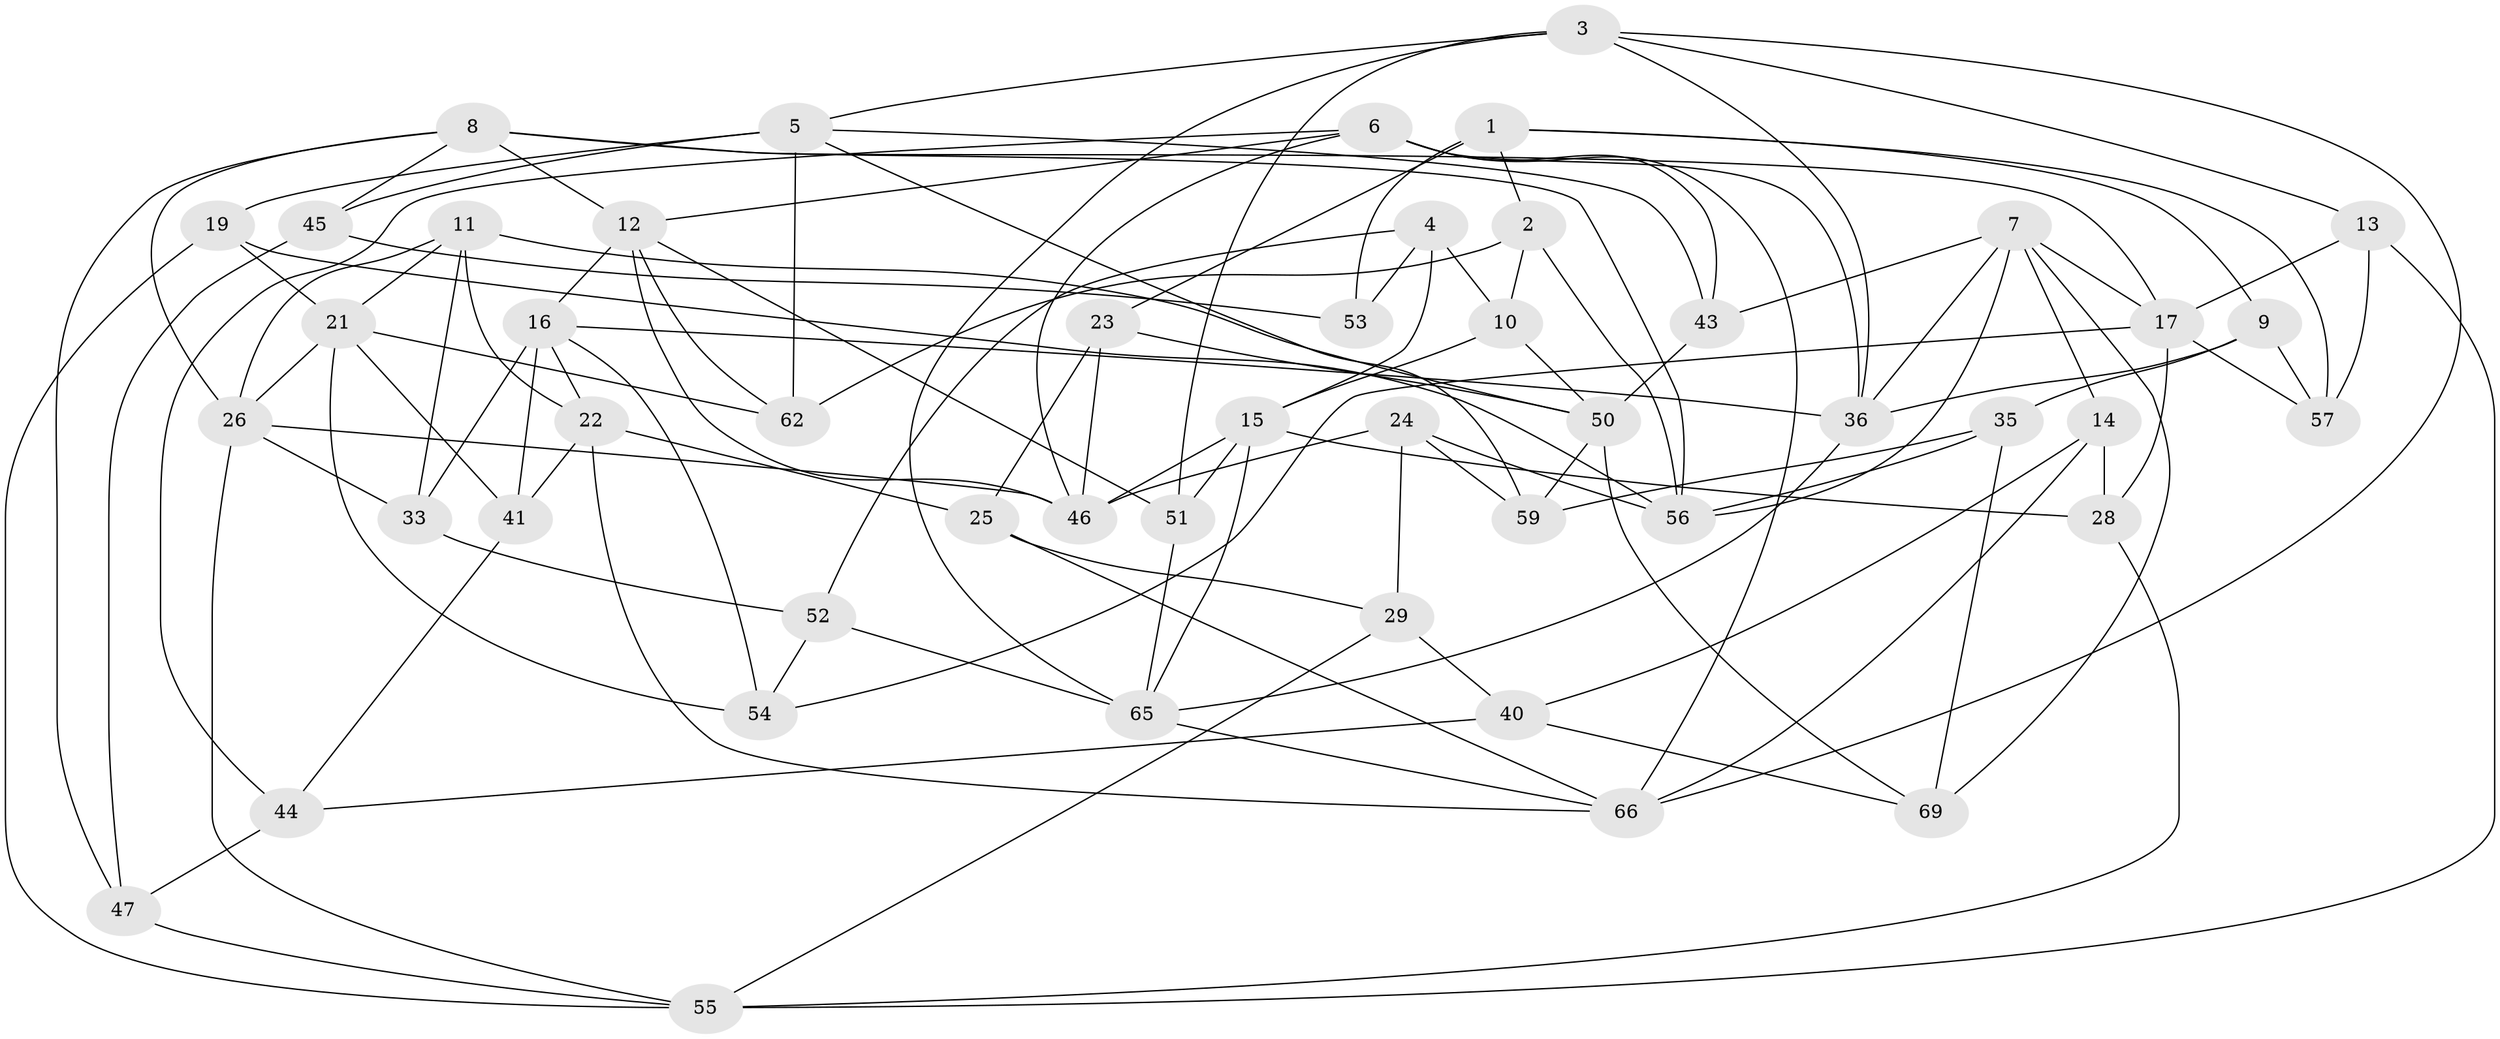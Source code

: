 // Generated by graph-tools (version 1.1) at 2025/52/02/27/25 19:52:29]
// undirected, 49 vertices, 117 edges
graph export_dot {
graph [start="1"]
  node [color=gray90,style=filled];
  1 [super="+27"];
  2;
  3 [super="+42"];
  4;
  5 [super="+60"];
  6 [super="+39"];
  7 [super="+18"];
  8 [super="+34"];
  9;
  10;
  11 [super="+32"];
  12 [super="+30"];
  13;
  14;
  15 [super="+31"];
  16 [super="+20"];
  17 [super="+37"];
  19;
  21 [super="+48"];
  22 [super="+64"];
  23;
  24;
  25;
  26 [super="+38"];
  28;
  29;
  33;
  35;
  36 [super="+49"];
  40;
  41;
  43;
  44;
  45;
  46 [super="+58"];
  47;
  50 [super="+63"];
  51;
  52;
  53;
  54;
  55 [super="+61"];
  56 [super="+68"];
  57;
  59;
  62;
  65 [super="+67"];
  66 [super="+70"];
  69;
  1 -- 57;
  1 -- 53 [weight=2];
  1 -- 23;
  1 -- 9;
  1 -- 2;
  2 -- 10;
  2 -- 62;
  2 -- 56;
  3 -- 13;
  3 -- 65;
  3 -- 5;
  3 -- 51;
  3 -- 36;
  3 -- 66;
  4 -- 52;
  4 -- 53;
  4 -- 10;
  4 -- 15;
  5 -- 19;
  5 -- 45;
  5 -- 43;
  5 -- 59;
  5 -- 62;
  6 -- 43;
  6 -- 44;
  6 -- 12;
  6 -- 36;
  6 -- 46;
  6 -- 66;
  7 -- 17;
  7 -- 36;
  7 -- 43;
  7 -- 56;
  7 -- 69;
  7 -- 14;
  8 -- 45;
  8 -- 17;
  8 -- 12;
  8 -- 26;
  8 -- 56;
  8 -- 47;
  9 -- 35;
  9 -- 57;
  9 -- 36;
  10 -- 50;
  10 -- 15;
  11 -- 50;
  11 -- 26;
  11 -- 22 [weight=2];
  11 -- 33;
  11 -- 21;
  12 -- 51;
  12 -- 62;
  12 -- 46;
  12 -- 16;
  13 -- 17;
  13 -- 57;
  13 -- 55;
  14 -- 66;
  14 -- 40;
  14 -- 28;
  15 -- 46;
  15 -- 28;
  15 -- 51;
  15 -- 65;
  16 -- 36;
  16 -- 41;
  16 -- 54;
  16 -- 33;
  16 -- 22;
  17 -- 28;
  17 -- 54;
  17 -- 57;
  19 -- 56;
  19 -- 55;
  19 -- 21;
  21 -- 62;
  21 -- 26;
  21 -- 41;
  21 -- 54;
  22 -- 41;
  22 -- 25;
  22 -- 66;
  23 -- 25;
  23 -- 50;
  23 -- 46;
  24 -- 29;
  24 -- 56;
  24 -- 59;
  24 -- 46;
  25 -- 66;
  25 -- 29;
  26 -- 33;
  26 -- 46;
  26 -- 55;
  28 -- 55;
  29 -- 40;
  29 -- 55;
  33 -- 52;
  35 -- 69;
  35 -- 59;
  35 -- 56;
  36 -- 65;
  40 -- 69;
  40 -- 44;
  41 -- 44;
  43 -- 50;
  44 -- 47;
  45 -- 53;
  45 -- 47;
  47 -- 55;
  50 -- 59;
  50 -- 69;
  51 -- 65;
  52 -- 54;
  52 -- 65;
  65 -- 66;
}
